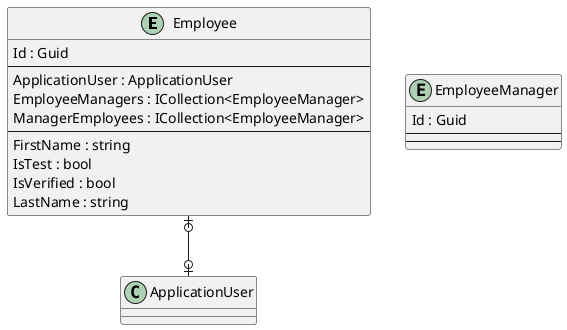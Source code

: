 @startuml

entity Employee {
    Id : Guid
    --
    ApplicationUser : ApplicationUser
    EmployeeManagers : ICollection<EmployeeManager>
    ManagerEmployees : ICollection<EmployeeManager>
    ' EmployeeKeyCodePlaceholder
    --
    FirstName : string
    IsTest : bool
    IsVerified : bool
    LastName : string
    ' EmployeePropertyCodePlaceholder
}

entity EmployeeManager {
    Id : Guid
    --
    ' EmployeeManagerKeyCodePlaceholder
    --
    ' EmployeeManagerPropertyCodePlaceholder
}

' EntityCodePlaceholder

Employee |o--o| ApplicationUser
' RelationshipCodePlaceholder

@enduml
